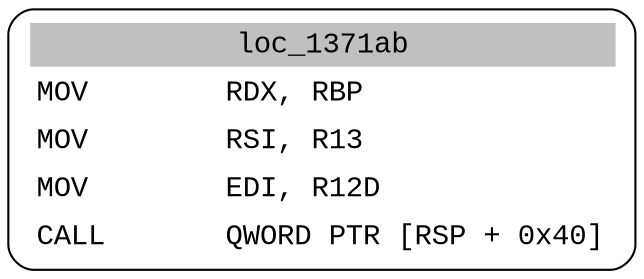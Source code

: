 digraph asm_graph {
1941 [
shape="Mrecord" fontname="Courier New"label =<<table border="0" cellborder="0" cellpadding="3"><tr><td align="center" colspan="2" bgcolor="grey">loc_1371ab</td></tr><tr><td align="left">MOV        RDX, RBP</td></tr><tr><td align="left">MOV        RSI, R13</td></tr><tr><td align="left">MOV        EDI, R12D</td></tr><tr><td align="left">CALL       QWORD PTR [RSP + 0x40]</td></tr></table>> ];
}